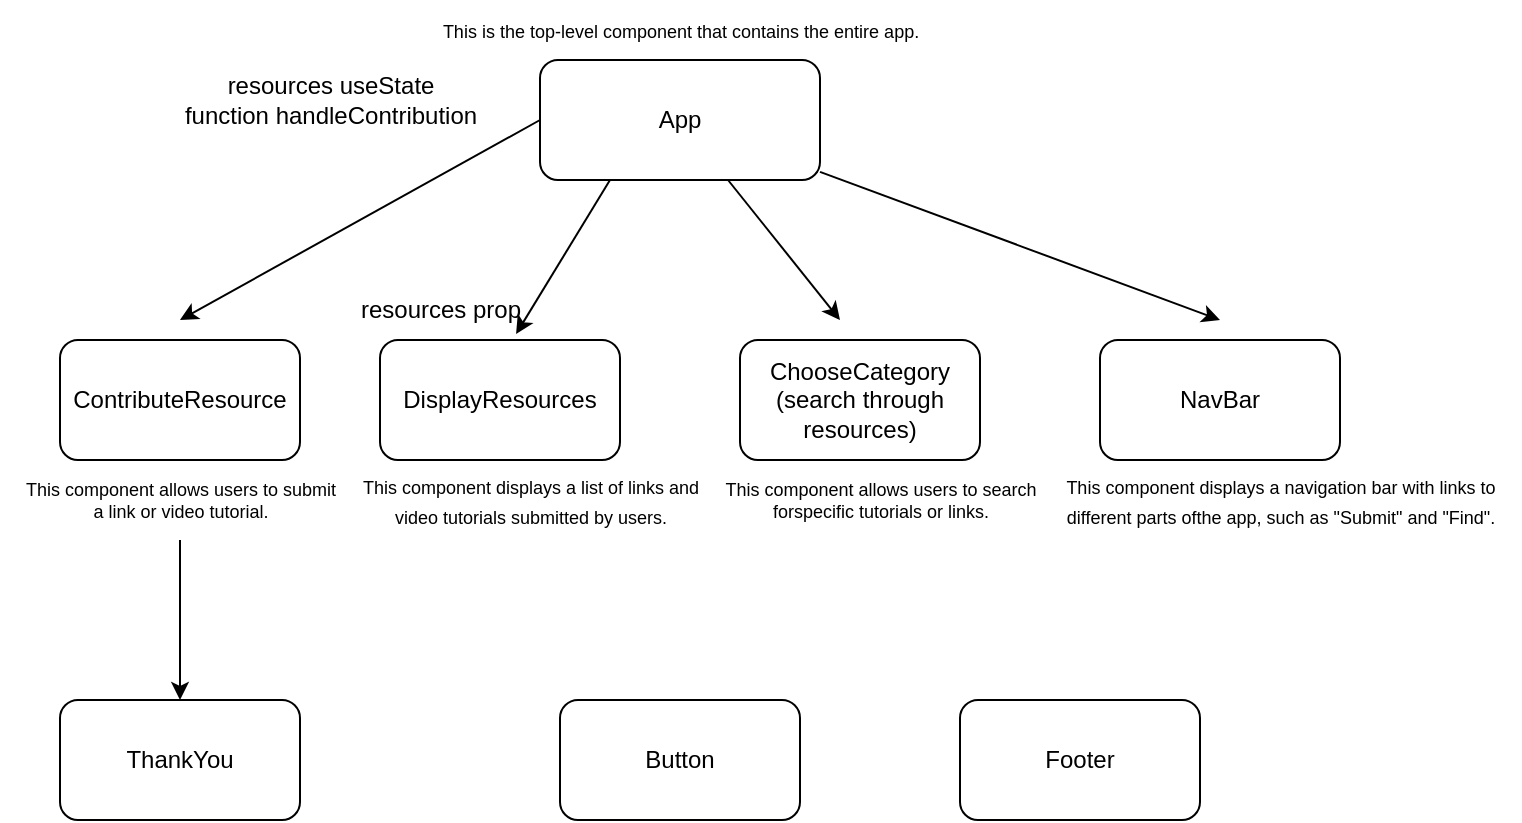 <mxfile>
    <diagram id="RES-j-lMZojjDmWbvOr3" name="Page-1">
        <mxGraphModel dx="1016" dy="565" grid="1" gridSize="10" guides="1" tooltips="1" connect="1" arrows="1" fold="1" page="1" pageScale="1" pageWidth="827" pageHeight="1169" math="0" shadow="0">
            <root>
                <mxCell id="0"/>
                <mxCell id="1" parent="0"/>
                <mxCell id="14" style="edgeStyle=none;html=1;exitX=0;exitY=0.5;exitDx=0;exitDy=0;fontSize=9;" edge="1" parent="1" source="2">
                    <mxGeometry relative="1" as="geometry">
                        <mxPoint x="100" y="180" as="targetPoint"/>
                    </mxGeometry>
                </mxCell>
                <mxCell id="15" style="edgeStyle=none;html=1;exitX=0.25;exitY=1;exitDx=0;exitDy=0;entryX=0.567;entryY=-0.05;entryDx=0;entryDy=0;entryPerimeter=0;fontSize=9;" edge="1" parent="1" source="2" target="4">
                    <mxGeometry relative="1" as="geometry"/>
                </mxCell>
                <mxCell id="16" style="edgeStyle=none;html=1;fontSize=9;" edge="1" parent="1" source="2">
                    <mxGeometry relative="1" as="geometry">
                        <mxPoint x="430" y="180" as="targetPoint"/>
                    </mxGeometry>
                </mxCell>
                <mxCell id="17" style="edgeStyle=none;html=1;fontSize=9;" edge="1" parent="1" source="2">
                    <mxGeometry relative="1" as="geometry">
                        <mxPoint x="620" y="180" as="targetPoint"/>
                    </mxGeometry>
                </mxCell>
                <mxCell id="2" value="App" style="rounded=1;whiteSpace=wrap;html=1;" vertex="1" parent="1">
                    <mxGeometry x="280" y="50" width="140" height="60" as="geometry"/>
                </mxCell>
                <mxCell id="3" value="ContributeResource" style="rounded=1;whiteSpace=wrap;html=1;" vertex="1" parent="1">
                    <mxGeometry x="40" y="190" width="120" height="60" as="geometry"/>
                </mxCell>
                <mxCell id="4" value="DisplayResources" style="rounded=1;whiteSpace=wrap;html=1;" vertex="1" parent="1">
                    <mxGeometry x="200" y="190" width="120" height="60" as="geometry"/>
                </mxCell>
                <mxCell id="5" value="ChooseCategory&lt;br&gt;(search through resources)" style="rounded=1;whiteSpace=wrap;html=1;" vertex="1" parent="1">
                    <mxGeometry x="380" y="190" width="120" height="60" as="geometry"/>
                </mxCell>
                <mxCell id="6" value="ThankYou" style="rounded=1;whiteSpace=wrap;html=1;" vertex="1" parent="1">
                    <mxGeometry x="40" y="370" width="120" height="60" as="geometry"/>
                </mxCell>
                <mxCell id="7" value="&lt;font style=&quot;font-size: 9px;&quot;&gt;This is the top-level component that contains the entire app.&lt;/font&gt;" style="text;html=1;align=center;verticalAlign=middle;resizable=0;points=[];autosize=1;strokeColor=none;fillColor=none;" vertex="1" parent="1">
                    <mxGeometry x="220" y="20" width="260" height="30" as="geometry"/>
                </mxCell>
                <mxCell id="8" value="&lt;font style=&quot;font-size: 12px;&quot;&gt;NavBar&lt;/font&gt;" style="rounded=1;whiteSpace=wrap;html=1;fontSize=9;" vertex="1" parent="1">
                    <mxGeometry x="560" y="190" width="120" height="60" as="geometry"/>
                </mxCell>
                <mxCell id="9" value="&lt;font style=&quot;font-size: 9px;&quot;&gt;This component displays a navigation bar with links to&lt;br&gt;different parts ofthe app, such as &quot;Submit&quot; and &quot;Find&quot;.&lt;/font&gt;" style="text;html=1;align=center;verticalAlign=middle;resizable=0;points=[];autosize=1;strokeColor=none;fillColor=none;fontSize=12;" vertex="1" parent="1">
                    <mxGeometry x="530" y="250" width="240" height="40" as="geometry"/>
                </mxCell>
                <mxCell id="10" value="This component allows users to search &lt;br&gt;forspecific tutorials or links." style="text;html=1;align=center;verticalAlign=middle;resizable=0;points=[];autosize=1;strokeColor=none;fillColor=none;fontSize=9;" vertex="1" parent="1">
                    <mxGeometry x="360" y="250" width="180" height="40" as="geometry"/>
                </mxCell>
                <mxCell id="18" style="edgeStyle=none;html=1;fontSize=9;" edge="1" parent="1" source="11" target="6">
                    <mxGeometry relative="1" as="geometry"/>
                </mxCell>
                <mxCell id="11" value="This component allows users to submit &lt;br&gt;a link or video tutorial." style="text;html=1;align=center;verticalAlign=middle;resizable=0;points=[];autosize=1;strokeColor=none;fillColor=none;fontSize=9;" vertex="1" parent="1">
                    <mxGeometry x="10" y="250" width="180" height="40" as="geometry"/>
                </mxCell>
                <mxCell id="12" value="&lt;font style=&quot;font-size: 12px;&quot;&gt;Button&lt;/font&gt;" style="rounded=1;whiteSpace=wrap;html=1;fontSize=9;" vertex="1" parent="1">
                    <mxGeometry x="290" y="370" width="120" height="60" as="geometry"/>
                </mxCell>
                <mxCell id="13" value="&lt;font style=&quot;font-size: 9px;&quot;&gt;This component displays a list of links and &lt;br&gt;video tutorials submitted by users.&lt;/font&gt;" style="text;html=1;align=center;verticalAlign=middle;resizable=0;points=[];autosize=1;strokeColor=none;fillColor=none;fontSize=12;" vertex="1" parent="1">
                    <mxGeometry x="180" y="250" width="190" height="40" as="geometry"/>
                </mxCell>
                <mxCell id="19" value="&lt;font style=&quot;font-size: 12px;&quot;&gt;Footer&lt;/font&gt;" style="rounded=1;whiteSpace=wrap;html=1;fontSize=9;" vertex="1" parent="1">
                    <mxGeometry x="490" y="370" width="120" height="60" as="geometry"/>
                </mxCell>
                <mxCell id="21" value="resources useState&lt;br&gt;function handleContribution&lt;br&gt;" style="text;html=1;align=center;verticalAlign=middle;resizable=0;points=[];autosize=1;strokeColor=none;fillColor=none;fontSize=12;" vertex="1" parent="1">
                    <mxGeometry x="90" y="50" width="170" height="40" as="geometry"/>
                </mxCell>
                <mxCell id="22" value="resources prop" style="text;html=1;align=center;verticalAlign=middle;resizable=0;points=[];autosize=1;strokeColor=none;fillColor=none;fontSize=12;" vertex="1" parent="1">
                    <mxGeometry x="180" y="160" width="100" height="30" as="geometry"/>
                </mxCell>
            </root>
        </mxGraphModel>
    </diagram>
</mxfile>